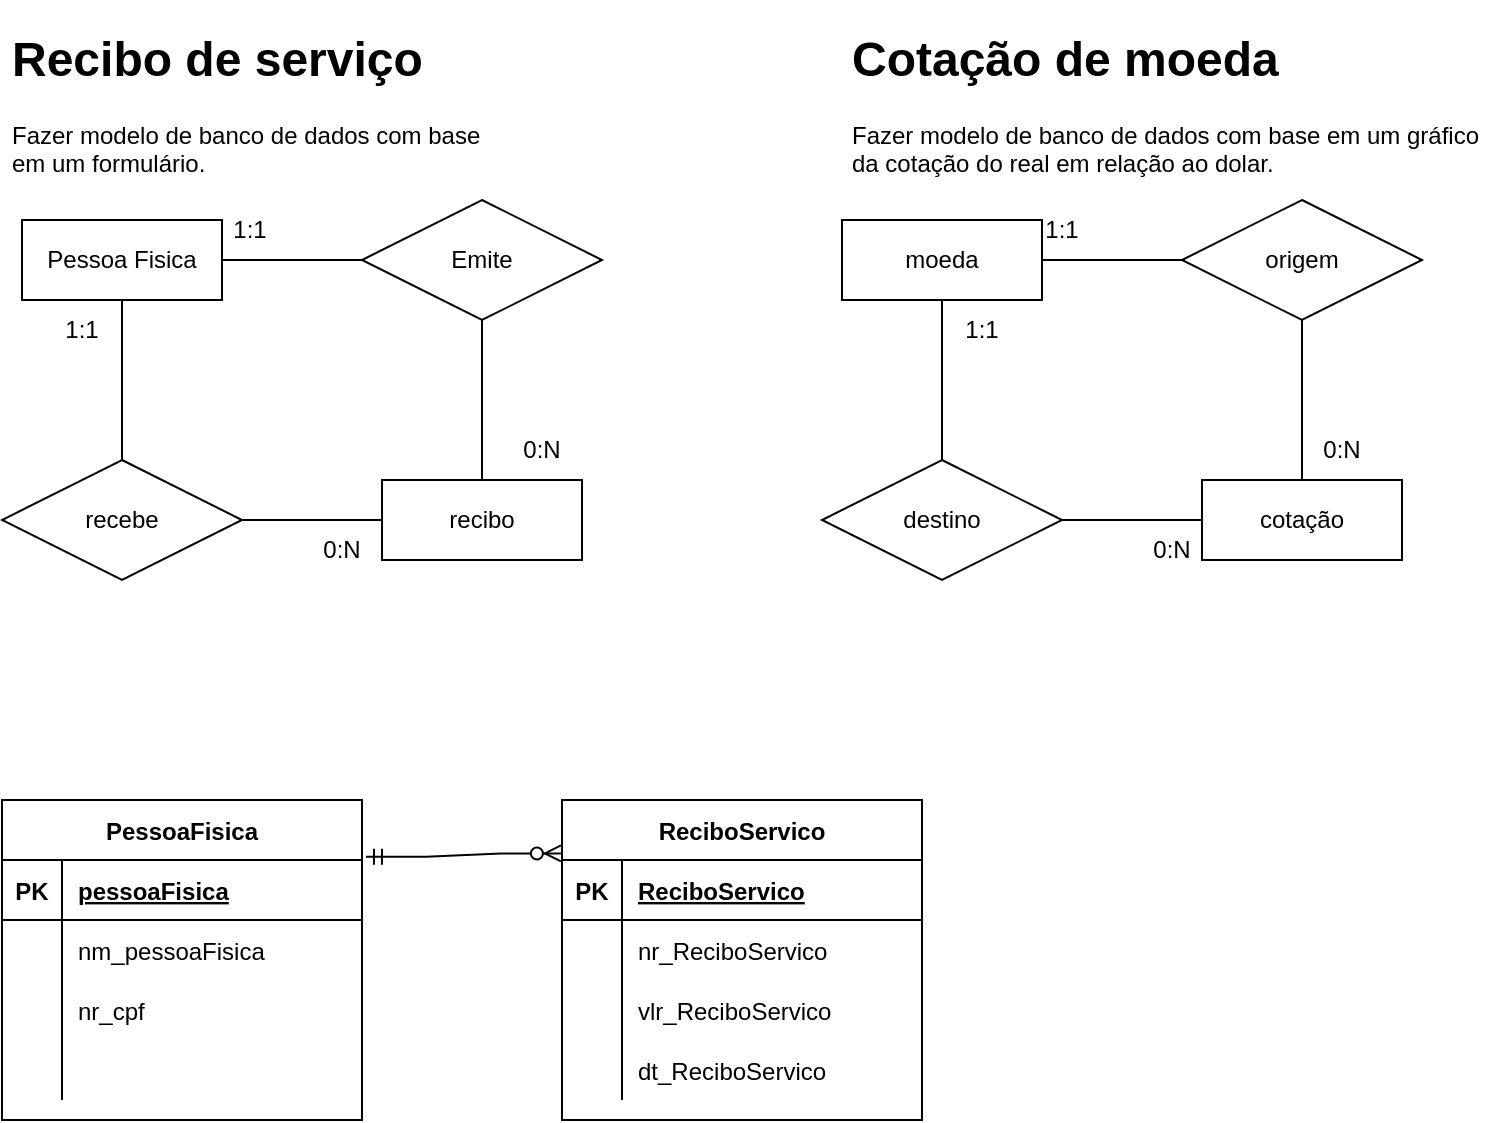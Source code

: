 <mxfile version="17.4.6" type="github"><diagram id="_Xls-KKP60R6emM7n8mj" name="Page-1"><mxGraphModel dx="1118" dy="485" grid="1" gridSize="10" guides="1" tooltips="1" connect="1" arrows="1" fold="1" page="1" pageScale="1" pageWidth="827" pageHeight="1169" math="0" shadow="0"><root><mxCell id="0"/><mxCell id="1" parent="0"/><mxCell id="53Z35O_JC1xBUnECUQSn-6" style="edgeStyle=orthogonalEdgeStyle;rounded=0;orthogonalLoop=1;jettySize=auto;html=1;endArrow=none;endFill=0;" edge="1" parent="1" source="53Z35O_JC1xBUnECUQSn-1" target="53Z35O_JC1xBUnECUQSn-2"><mxGeometry relative="1" as="geometry"/></mxCell><mxCell id="53Z35O_JC1xBUnECUQSn-1" value="Pessoa Fisica" style="whiteSpace=wrap;html=1;align=center;" vertex="1" parent="1"><mxGeometry x="40" y="110" width="100" height="40" as="geometry"/></mxCell><mxCell id="53Z35O_JC1xBUnECUQSn-7" style="edgeStyle=orthogonalEdgeStyle;rounded=0;orthogonalLoop=1;jettySize=auto;html=1;endArrow=none;endFill=0;" edge="1" parent="1" source="53Z35O_JC1xBUnECUQSn-2" target="53Z35O_JC1xBUnECUQSn-4"><mxGeometry relative="1" as="geometry"/></mxCell><mxCell id="53Z35O_JC1xBUnECUQSn-2" value="recebe" style="shape=rhombus;perimeter=rhombusPerimeter;whiteSpace=wrap;html=1;align=center;" vertex="1" parent="1"><mxGeometry x="30" y="230" width="120" height="60" as="geometry"/></mxCell><mxCell id="53Z35O_JC1xBUnECUQSn-5" style="edgeStyle=orthogonalEdgeStyle;rounded=0;orthogonalLoop=1;jettySize=auto;html=1;entryX=1;entryY=0.5;entryDx=0;entryDy=0;endArrow=none;endFill=0;" edge="1" parent="1" source="53Z35O_JC1xBUnECUQSn-3" target="53Z35O_JC1xBUnECUQSn-1"><mxGeometry relative="1" as="geometry"/></mxCell><mxCell id="53Z35O_JC1xBUnECUQSn-8" style="edgeStyle=orthogonalEdgeStyle;rounded=0;orthogonalLoop=1;jettySize=auto;html=1;endArrow=none;endFill=0;" edge="1" parent="1" source="53Z35O_JC1xBUnECUQSn-3" target="53Z35O_JC1xBUnECUQSn-4"><mxGeometry relative="1" as="geometry"/></mxCell><mxCell id="53Z35O_JC1xBUnECUQSn-3" value="Emite" style="shape=rhombus;perimeter=rhombusPerimeter;whiteSpace=wrap;html=1;align=center;" vertex="1" parent="1"><mxGeometry x="210" y="100" width="120" height="60" as="geometry"/></mxCell><mxCell id="53Z35O_JC1xBUnECUQSn-4" value="recibo" style="whiteSpace=wrap;html=1;align=center;" vertex="1" parent="1"><mxGeometry x="220" y="240" width="100" height="40" as="geometry"/></mxCell><mxCell id="53Z35O_JC1xBUnECUQSn-9" value="1:1" style="text;html=1;strokeColor=none;fillColor=none;align=center;verticalAlign=middle;whiteSpace=wrap;rounded=0;" vertex="1" parent="1"><mxGeometry x="40" y="150" width="60" height="30" as="geometry"/></mxCell><mxCell id="53Z35O_JC1xBUnECUQSn-10" value="1:1" style="text;html=1;strokeColor=none;fillColor=none;align=center;verticalAlign=middle;whiteSpace=wrap;rounded=0;" vertex="1" parent="1"><mxGeometry x="124" y="100" width="60" height="30" as="geometry"/></mxCell><mxCell id="53Z35O_JC1xBUnECUQSn-11" value="0:N&lt;span style=&quot;color: rgba(0 , 0 , 0 , 0) ; font-family: monospace ; font-size: 0px&quot;&gt;%3CmxGraphModel%3E%3Croot%3E%3CmxCell%20id%3D%220%22%2F%3E%3CmxCell%20id%3D%221%22%20parent%3D%220%22%2F%3E%3CmxCell%20id%3D%222%22%20value%3D%221%3A1%22%20style%3D%22text%3Bhtml%3D1%3BstrokeColor%3Dnone%3BfillColor%3Dnone%3Balign%3Dcenter%3BverticalAlign%3Dmiddle%3BwhiteSpace%3Dwrap%3Brounded%3D0%3B%22%20vertex%3D%221%22%20parent%3D%221%22%3E%3CmxGeometry%20x%3D%22260%22%20y%3D%22140%22%20width%3D%2260%22%20height%3D%2230%22%20as%3D%22geometry%22%2F%3E%3C%2FmxCell%3E%3C%2Froot%3E%3C%2FmxGraphModel%3E&lt;/span&gt;" style="text;html=1;strokeColor=none;fillColor=none;align=center;verticalAlign=middle;whiteSpace=wrap;rounded=0;" vertex="1" parent="1"><mxGeometry x="170" y="260" width="60" height="30" as="geometry"/></mxCell><mxCell id="53Z35O_JC1xBUnECUQSn-12" value="0:N&lt;span style=&quot;color: rgba(0 , 0 , 0 , 0) ; font-family: monospace ; font-size: 0px&quot;&gt;%3CmxGraphModel%3E%3Croot%3E%3CmxCell%20id%3D%220%22%2F%3E%3CmxCell%20id%3D%221%22%20parent%3D%220%22%2F%3E%3CmxCell%20id%3D%222%22%20value%3D%221%3A1%22%20style%3D%22text%3Bhtml%3D1%3BstrokeColor%3Dnone%3BfillColor%3Dnone%3Balign%3Dcenter%3BverticalAlign%3Dmiddle%3BwhiteSpace%3Dwrap%3Brounded%3D0%3B%22%20vertex%3D%221%22%20parent%3D%221%22%3E%3CmxGeometry%20x%3D%22260%22%20y%3D%22140%22%20width%3D%2260%22%20height%3D%2230%22%20as%3D%22geometry%22%2F%3E%3C%2FmxCell%3E%3C%2Froot%3E%3C%2FmxGraphModel%3E&lt;/span&gt;" style="text;html=1;strokeColor=none;fillColor=none;align=center;verticalAlign=middle;whiteSpace=wrap;rounded=0;" vertex="1" parent="1"><mxGeometry x="270" y="210" width="60" height="30" as="geometry"/></mxCell><mxCell id="53Z35O_JC1xBUnECUQSn-13" value="&lt;h1&gt;Recibo de serviço&lt;/h1&gt;&lt;p&gt;Fazer modelo de banco de dados com base em um formulário.&lt;/p&gt;" style="text;html=1;strokeColor=none;fillColor=none;spacing=5;spacingTop=-20;whiteSpace=wrap;overflow=hidden;rounded=0;" vertex="1" parent="1"><mxGeometry x="30" y="10" width="250" height="90" as="geometry"/></mxCell><mxCell id="53Z35O_JC1xBUnECUQSn-14" value="&lt;h1&gt;Cotação de moeda&lt;/h1&gt;&lt;p&gt;Fazer modelo de banco de dados com base em um gráfico da cotação do real em relação ao dolar.&lt;/p&gt;" style="text;html=1;strokeColor=none;fillColor=none;spacing=5;spacingTop=-20;whiteSpace=wrap;overflow=hidden;rounded=0;" vertex="1" parent="1"><mxGeometry x="450" y="10" width="330" height="100" as="geometry"/></mxCell><mxCell id="53Z35O_JC1xBUnECUQSn-25" style="edgeStyle=orthogonalEdgeStyle;rounded=0;orthogonalLoop=1;jettySize=auto;html=1;entryX=0;entryY=0.5;entryDx=0;entryDy=0;endArrow=none;endFill=0;" edge="1" parent="1" source="53Z35O_JC1xBUnECUQSn-16" target="53Z35O_JC1xBUnECUQSn-17"><mxGeometry relative="1" as="geometry"/></mxCell><mxCell id="53Z35O_JC1xBUnECUQSn-16" value="moeda" style="whiteSpace=wrap;html=1;align=center;" vertex="1" parent="1"><mxGeometry x="450" y="110" width="100" height="40" as="geometry"/></mxCell><mxCell id="53Z35O_JC1xBUnECUQSn-26" style="edgeStyle=orthogonalEdgeStyle;rounded=0;orthogonalLoop=1;jettySize=auto;html=1;endArrow=none;endFill=0;" edge="1" parent="1" source="53Z35O_JC1xBUnECUQSn-17" target="53Z35O_JC1xBUnECUQSn-18"><mxGeometry relative="1" as="geometry"/></mxCell><mxCell id="53Z35O_JC1xBUnECUQSn-17" value="origem" style="shape=rhombus;perimeter=rhombusPerimeter;whiteSpace=wrap;html=1;align=center;" vertex="1" parent="1"><mxGeometry x="620" y="100" width="120" height="60" as="geometry"/></mxCell><mxCell id="53Z35O_JC1xBUnECUQSn-27" style="edgeStyle=orthogonalEdgeStyle;rounded=0;orthogonalLoop=1;jettySize=auto;html=1;endArrow=none;endFill=0;" edge="1" parent="1" source="53Z35O_JC1xBUnECUQSn-18" target="53Z35O_JC1xBUnECUQSn-24"><mxGeometry relative="1" as="geometry"/></mxCell><mxCell id="53Z35O_JC1xBUnECUQSn-18" value="cotação" style="whiteSpace=wrap;html=1;align=center;" vertex="1" parent="1"><mxGeometry x="630" y="240" width="100" height="40" as="geometry"/></mxCell><mxCell id="53Z35O_JC1xBUnECUQSn-28" style="edgeStyle=orthogonalEdgeStyle;rounded=0;orthogonalLoop=1;jettySize=auto;html=1;endArrow=none;endFill=0;" edge="1" parent="1" source="53Z35O_JC1xBUnECUQSn-24" target="53Z35O_JC1xBUnECUQSn-16"><mxGeometry relative="1" as="geometry"/></mxCell><mxCell id="53Z35O_JC1xBUnECUQSn-24" value="destino" style="shape=rhombus;perimeter=rhombusPerimeter;whiteSpace=wrap;html=1;align=center;" vertex="1" parent="1"><mxGeometry x="440" y="230" width="120" height="60" as="geometry"/></mxCell><mxCell id="53Z35O_JC1xBUnECUQSn-29" value="1:1" style="text;html=1;strokeColor=none;fillColor=none;align=center;verticalAlign=middle;whiteSpace=wrap;rounded=0;" vertex="1" parent="1"><mxGeometry x="530" y="100" width="60" height="30" as="geometry"/></mxCell><mxCell id="53Z35O_JC1xBUnECUQSn-30" value="1:1" style="text;html=1;strokeColor=none;fillColor=none;align=center;verticalAlign=middle;whiteSpace=wrap;rounded=0;" vertex="1" parent="1"><mxGeometry x="490" y="150" width="60" height="30" as="geometry"/></mxCell><mxCell id="53Z35O_JC1xBUnECUQSn-31" value="0:N&lt;span style=&quot;color: rgba(0 , 0 , 0 , 0) ; font-family: monospace ; font-size: 0px&quot;&gt;%3CmxGraphModel%3E%3Croot%3E%3CmxCell%20id%3D%220%22%2F%3E%3CmxCell%20id%3D%221%22%20parent%3D%220%22%2F%3E%3CmxCell%20id%3D%222%22%20value%3D%221%3A1%22%20style%3D%22text%3Bhtml%3D1%3BstrokeColor%3Dnone%3BfillColor%3Dnone%3Balign%3Dcenter%3BverticalAlign%3Dmiddle%3BwhiteSpace%3Dwrap%3Brounded%3D0%3B%22%20vertex%3D%221%22%20parent%3D%221%22%3E%3CmxGeometry%20x%3D%22260%22%20y%3D%22140%22%20width%3D%2260%22%20height%3D%2230%22%20as%3D%22geometry%22%2F%3E%3C%2FmxCell%3E%3C%2Froot%3E%3C%2FmxGraphModel%3E&lt;/span&gt;" style="text;html=1;strokeColor=none;fillColor=none;align=center;verticalAlign=middle;whiteSpace=wrap;rounded=0;" vertex="1" parent="1"><mxGeometry x="670" y="210" width="60" height="30" as="geometry"/></mxCell><mxCell id="53Z35O_JC1xBUnECUQSn-32" value="0:N&lt;span style=&quot;color: rgba(0 , 0 , 0 , 0) ; font-family: monospace ; font-size: 0px&quot;&gt;%3CmxGraphModel%3E%3Croot%3E%3CmxCell%20id%3D%220%22%2F%3E%3CmxCell%20id%3D%221%22%20parent%3D%220%22%2F%3E%3CmxCell%20id%3D%222%22%20value%3D%221%3A1%22%20style%3D%22text%3Bhtml%3D1%3BstrokeColor%3Dnone%3BfillColor%3Dnone%3Balign%3Dcenter%3BverticalAlign%3Dmiddle%3BwhiteSpace%3Dwrap%3Brounded%3D0%3B%22%20vertex%3D%221%22%20parent%3D%221%22%3E%3CmxGeometry%20x%3D%22260%22%20y%3D%22140%22%20width%3D%2260%22%20height%3D%2230%22%20as%3D%22geometry%22%2F%3E%3C%2FmxCell%3E%3C%2Froot%3E%3C%2FmxGraphModel%3E&lt;/span&gt;" style="text;html=1;strokeColor=none;fillColor=none;align=center;verticalAlign=middle;whiteSpace=wrap;rounded=0;" vertex="1" parent="1"><mxGeometry x="585" y="260" width="60" height="30" as="geometry"/></mxCell><mxCell id="53Z35O_JC1xBUnECUQSn-34" value="PessoaFisica" style="shape=table;startSize=30;container=1;collapsible=1;childLayout=tableLayout;fixedRows=1;rowLines=0;fontStyle=1;align=center;resizeLast=1;" vertex="1" parent="1"><mxGeometry x="30" y="400" width="180" height="160" as="geometry"/></mxCell><mxCell id="53Z35O_JC1xBUnECUQSn-35" value="" style="shape=tableRow;horizontal=0;startSize=0;swimlaneHead=0;swimlaneBody=0;fillColor=none;collapsible=0;dropTarget=0;points=[[0,0.5],[1,0.5]];portConstraint=eastwest;top=0;left=0;right=0;bottom=1;" vertex="1" parent="53Z35O_JC1xBUnECUQSn-34"><mxGeometry y="30" width="180" height="30" as="geometry"/></mxCell><mxCell id="53Z35O_JC1xBUnECUQSn-36" value="PK" style="shape=partialRectangle;connectable=0;fillColor=none;top=0;left=0;bottom=0;right=0;fontStyle=1;overflow=hidden;" vertex="1" parent="53Z35O_JC1xBUnECUQSn-35"><mxGeometry width="30" height="30" as="geometry"><mxRectangle width="30" height="30" as="alternateBounds"/></mxGeometry></mxCell><mxCell id="53Z35O_JC1xBUnECUQSn-37" value="pessoaFisica" style="shape=partialRectangle;connectable=0;fillColor=none;top=0;left=0;bottom=0;right=0;align=left;spacingLeft=6;fontStyle=5;overflow=hidden;" vertex="1" parent="53Z35O_JC1xBUnECUQSn-35"><mxGeometry x="30" width="150" height="30" as="geometry"><mxRectangle width="150" height="30" as="alternateBounds"/></mxGeometry></mxCell><mxCell id="53Z35O_JC1xBUnECUQSn-38" value="" style="shape=tableRow;horizontal=0;startSize=0;swimlaneHead=0;swimlaneBody=0;fillColor=none;collapsible=0;dropTarget=0;points=[[0,0.5],[1,0.5]];portConstraint=eastwest;top=0;left=0;right=0;bottom=0;" vertex="1" parent="53Z35O_JC1xBUnECUQSn-34"><mxGeometry y="60" width="180" height="30" as="geometry"/></mxCell><mxCell id="53Z35O_JC1xBUnECUQSn-39" value="" style="shape=partialRectangle;connectable=0;fillColor=none;top=0;left=0;bottom=0;right=0;editable=1;overflow=hidden;" vertex="1" parent="53Z35O_JC1xBUnECUQSn-38"><mxGeometry width="30" height="30" as="geometry"><mxRectangle width="30" height="30" as="alternateBounds"/></mxGeometry></mxCell><mxCell id="53Z35O_JC1xBUnECUQSn-40" value="nm_pessoaFisica" style="shape=partialRectangle;connectable=0;fillColor=none;top=0;left=0;bottom=0;right=0;align=left;spacingLeft=6;overflow=hidden;" vertex="1" parent="53Z35O_JC1xBUnECUQSn-38"><mxGeometry x="30" width="150" height="30" as="geometry"><mxRectangle width="150" height="30" as="alternateBounds"/></mxGeometry></mxCell><mxCell id="53Z35O_JC1xBUnECUQSn-41" value="" style="shape=tableRow;horizontal=0;startSize=0;swimlaneHead=0;swimlaneBody=0;fillColor=none;collapsible=0;dropTarget=0;points=[[0,0.5],[1,0.5]];portConstraint=eastwest;top=0;left=0;right=0;bottom=0;" vertex="1" parent="53Z35O_JC1xBUnECUQSn-34"><mxGeometry y="90" width="180" height="30" as="geometry"/></mxCell><mxCell id="53Z35O_JC1xBUnECUQSn-42" value="" style="shape=partialRectangle;connectable=0;fillColor=none;top=0;left=0;bottom=0;right=0;editable=1;overflow=hidden;" vertex="1" parent="53Z35O_JC1xBUnECUQSn-41"><mxGeometry width="30" height="30" as="geometry"><mxRectangle width="30" height="30" as="alternateBounds"/></mxGeometry></mxCell><mxCell id="53Z35O_JC1xBUnECUQSn-43" value="nr_cpf" style="shape=partialRectangle;connectable=0;fillColor=none;top=0;left=0;bottom=0;right=0;align=left;spacingLeft=6;overflow=hidden;" vertex="1" parent="53Z35O_JC1xBUnECUQSn-41"><mxGeometry x="30" width="150" height="30" as="geometry"><mxRectangle width="150" height="30" as="alternateBounds"/></mxGeometry></mxCell><mxCell id="53Z35O_JC1xBUnECUQSn-44" value="" style="shape=tableRow;horizontal=0;startSize=0;swimlaneHead=0;swimlaneBody=0;fillColor=none;collapsible=0;dropTarget=0;points=[[0,0.5],[1,0.5]];portConstraint=eastwest;top=0;left=0;right=0;bottom=0;" vertex="1" parent="53Z35O_JC1xBUnECUQSn-34"><mxGeometry y="120" width="180" height="30" as="geometry"/></mxCell><mxCell id="53Z35O_JC1xBUnECUQSn-45" value="" style="shape=partialRectangle;connectable=0;fillColor=none;top=0;left=0;bottom=0;right=0;editable=1;overflow=hidden;" vertex="1" parent="53Z35O_JC1xBUnECUQSn-44"><mxGeometry width="30" height="30" as="geometry"><mxRectangle width="30" height="30" as="alternateBounds"/></mxGeometry></mxCell><mxCell id="53Z35O_JC1xBUnECUQSn-46" value="" style="shape=partialRectangle;connectable=0;fillColor=none;top=0;left=0;bottom=0;right=0;align=left;spacingLeft=6;overflow=hidden;" vertex="1" parent="53Z35O_JC1xBUnECUQSn-44"><mxGeometry x="30" width="150" height="30" as="geometry"><mxRectangle width="150" height="30" as="alternateBounds"/></mxGeometry></mxCell><mxCell id="53Z35O_JC1xBUnECUQSn-47" value="ReciboServico" style="shape=table;startSize=30;container=1;collapsible=1;childLayout=tableLayout;fixedRows=1;rowLines=0;fontStyle=1;align=center;resizeLast=1;" vertex="1" parent="1"><mxGeometry x="310" y="400" width="180" height="160" as="geometry"/></mxCell><mxCell id="53Z35O_JC1xBUnECUQSn-48" value="" style="shape=tableRow;horizontal=0;startSize=0;swimlaneHead=0;swimlaneBody=0;fillColor=none;collapsible=0;dropTarget=0;points=[[0,0.5],[1,0.5]];portConstraint=eastwest;top=0;left=0;right=0;bottom=1;" vertex="1" parent="53Z35O_JC1xBUnECUQSn-47"><mxGeometry y="30" width="180" height="30" as="geometry"/></mxCell><mxCell id="53Z35O_JC1xBUnECUQSn-49" value="PK" style="shape=partialRectangle;connectable=0;fillColor=none;top=0;left=0;bottom=0;right=0;fontStyle=1;overflow=hidden;" vertex="1" parent="53Z35O_JC1xBUnECUQSn-48"><mxGeometry width="30" height="30" as="geometry"><mxRectangle width="30" height="30" as="alternateBounds"/></mxGeometry></mxCell><mxCell id="53Z35O_JC1xBUnECUQSn-50" value="ReciboServico" style="shape=partialRectangle;connectable=0;fillColor=none;top=0;left=0;bottom=0;right=0;align=left;spacingLeft=6;fontStyle=5;overflow=hidden;" vertex="1" parent="53Z35O_JC1xBUnECUQSn-48"><mxGeometry x="30" width="150" height="30" as="geometry"><mxRectangle width="150" height="30" as="alternateBounds"/></mxGeometry></mxCell><mxCell id="53Z35O_JC1xBUnECUQSn-51" value="" style="shape=tableRow;horizontal=0;startSize=0;swimlaneHead=0;swimlaneBody=0;fillColor=none;collapsible=0;dropTarget=0;points=[[0,0.5],[1,0.5]];portConstraint=eastwest;top=0;left=0;right=0;bottom=0;" vertex="1" parent="53Z35O_JC1xBUnECUQSn-47"><mxGeometry y="60" width="180" height="30" as="geometry"/></mxCell><mxCell id="53Z35O_JC1xBUnECUQSn-52" value="" style="shape=partialRectangle;connectable=0;fillColor=none;top=0;left=0;bottom=0;right=0;editable=1;overflow=hidden;" vertex="1" parent="53Z35O_JC1xBUnECUQSn-51"><mxGeometry width="30" height="30" as="geometry"><mxRectangle width="30" height="30" as="alternateBounds"/></mxGeometry></mxCell><mxCell id="53Z35O_JC1xBUnECUQSn-53" value="nr_ReciboServico" style="shape=partialRectangle;connectable=0;fillColor=none;top=0;left=0;bottom=0;right=0;align=left;spacingLeft=6;overflow=hidden;" vertex="1" parent="53Z35O_JC1xBUnECUQSn-51"><mxGeometry x="30" width="150" height="30" as="geometry"><mxRectangle width="150" height="30" as="alternateBounds"/></mxGeometry></mxCell><mxCell id="53Z35O_JC1xBUnECUQSn-54" value="" style="shape=tableRow;horizontal=0;startSize=0;swimlaneHead=0;swimlaneBody=0;fillColor=none;collapsible=0;dropTarget=0;points=[[0,0.5],[1,0.5]];portConstraint=eastwest;top=0;left=0;right=0;bottom=0;" vertex="1" parent="53Z35O_JC1xBUnECUQSn-47"><mxGeometry y="90" width="180" height="30" as="geometry"/></mxCell><mxCell id="53Z35O_JC1xBUnECUQSn-55" value="" style="shape=partialRectangle;connectable=0;fillColor=none;top=0;left=0;bottom=0;right=0;editable=1;overflow=hidden;" vertex="1" parent="53Z35O_JC1xBUnECUQSn-54"><mxGeometry width="30" height="30" as="geometry"><mxRectangle width="30" height="30" as="alternateBounds"/></mxGeometry></mxCell><mxCell id="53Z35O_JC1xBUnECUQSn-56" value="vlr_ReciboServico" style="shape=partialRectangle;connectable=0;fillColor=none;top=0;left=0;bottom=0;right=0;align=left;spacingLeft=6;overflow=hidden;" vertex="1" parent="53Z35O_JC1xBUnECUQSn-54"><mxGeometry x="30" width="150" height="30" as="geometry"><mxRectangle width="150" height="30" as="alternateBounds"/></mxGeometry></mxCell><mxCell id="53Z35O_JC1xBUnECUQSn-57" value="" style="shape=tableRow;horizontal=0;startSize=0;swimlaneHead=0;swimlaneBody=0;fillColor=none;collapsible=0;dropTarget=0;points=[[0,0.5],[1,0.5]];portConstraint=eastwest;top=0;left=0;right=0;bottom=0;" vertex="1" parent="53Z35O_JC1xBUnECUQSn-47"><mxGeometry y="120" width="180" height="30" as="geometry"/></mxCell><mxCell id="53Z35O_JC1xBUnECUQSn-58" value="" style="shape=partialRectangle;connectable=0;fillColor=none;top=0;left=0;bottom=0;right=0;editable=1;overflow=hidden;" vertex="1" parent="53Z35O_JC1xBUnECUQSn-57"><mxGeometry width="30" height="30" as="geometry"><mxRectangle width="30" height="30" as="alternateBounds"/></mxGeometry></mxCell><mxCell id="53Z35O_JC1xBUnECUQSn-59" value="dt_ReciboServico" style="shape=partialRectangle;connectable=0;fillColor=none;top=0;left=0;bottom=0;right=0;align=left;spacingLeft=6;overflow=hidden;" vertex="1" parent="53Z35O_JC1xBUnECUQSn-57"><mxGeometry x="30" width="150" height="30" as="geometry"><mxRectangle width="150" height="30" as="alternateBounds"/></mxGeometry></mxCell><mxCell id="53Z35O_JC1xBUnECUQSn-61" value="" style="edgeStyle=entityRelationEdgeStyle;fontSize=12;html=1;endArrow=ERzeroToMany;startArrow=ERmandOne;rounded=0;exitX=1.011;exitY=-0.056;exitDx=0;exitDy=0;exitPerimeter=0;entryX=-0.003;entryY=0.167;entryDx=0;entryDy=0;entryPerimeter=0;" edge="1" parent="1" source="53Z35O_JC1xBUnECUQSn-35" target="53Z35O_JC1xBUnECUQSn-47"><mxGeometry width="100" height="100" relative="1" as="geometry"><mxPoint x="350" y="420" as="sourcePoint"/><mxPoint x="450" y="320" as="targetPoint"/></mxGeometry></mxCell></root></mxGraphModel></diagram></mxfile>